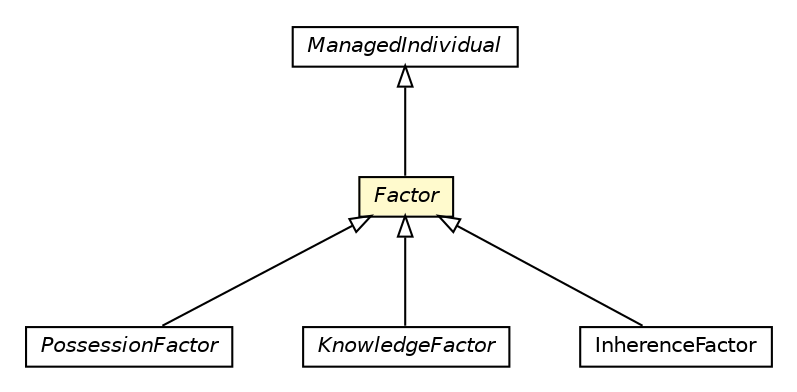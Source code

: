 #!/usr/local/bin/dot
#
# Class diagram 
# Generated by UMLGraph version R5_6-24-gf6e263 (http://www.umlgraph.org/)
#

digraph G {
	edge [fontname="Helvetica",fontsize=10,labelfontname="Helvetica",labelfontsize=10];
	node [fontname="Helvetica",fontsize=10,shape=plaintext];
	nodesep=0.25;
	ranksep=0.5;
	// org.universAAL.middleware.owl.ManagedIndividual
	c3968855 [label=<<table title="org.universAAL.middleware.owl.ManagedIndividual" border="0" cellborder="1" cellspacing="0" cellpadding="2" port="p" href="../../middleware/owl/ManagedIndividual.html">
		<tr><td><table border="0" cellspacing="0" cellpadding="1">
<tr><td align="center" balign="center"><font face="Helvetica-Oblique"> ManagedIndividual </font></td></tr>
		</table></td></tr>
		</table>>, URL="../../middleware/owl/ManagedIndividual.html", fontname="Helvetica", fontcolor="black", fontsize=10.0];
	// org.universAAL.ontology.security.PossessionFactor
	c3969878 [label=<<table title="org.universAAL.ontology.security.PossessionFactor" border="0" cellborder="1" cellspacing="0" cellpadding="2" port="p" href="./PossessionFactor.html">
		<tr><td><table border="0" cellspacing="0" cellpadding="1">
<tr><td align="center" balign="center"><font face="Helvetica-Oblique"> PossessionFactor </font></td></tr>
		</table></td></tr>
		</table>>, URL="./PossessionFactor.html", fontname="Helvetica", fontcolor="black", fontsize=10.0];
	// org.universAAL.ontology.security.KnowledgeFactor
	c3969885 [label=<<table title="org.universAAL.ontology.security.KnowledgeFactor" border="0" cellborder="1" cellspacing="0" cellpadding="2" port="p" href="./KnowledgeFactor.html">
		<tr><td><table border="0" cellspacing="0" cellpadding="1">
<tr><td align="center" balign="center"><font face="Helvetica-Oblique"> KnowledgeFactor </font></td></tr>
		</table></td></tr>
		</table>>, URL="./KnowledgeFactor.html", fontname="Helvetica", fontcolor="black", fontsize=10.0];
	// org.universAAL.ontology.security.InherenceFactor
	c3969891 [label=<<table title="org.universAAL.ontology.security.InherenceFactor" border="0" cellborder="1" cellspacing="0" cellpadding="2" port="p" href="./InherenceFactor.html">
		<tr><td><table border="0" cellspacing="0" cellpadding="1">
<tr><td align="center" balign="center"> InherenceFactor </td></tr>
		</table></td></tr>
		</table>>, URL="./InherenceFactor.html", fontname="Helvetica", fontcolor="black", fontsize=10.0];
	// org.universAAL.ontology.security.Factor
	c3969895 [label=<<table title="org.universAAL.ontology.security.Factor" border="0" cellborder="1" cellspacing="0" cellpadding="2" port="p" bgcolor="lemonChiffon" href="./Factor.html">
		<tr><td><table border="0" cellspacing="0" cellpadding="1">
<tr><td align="center" balign="center"><font face="Helvetica-Oblique"> Factor </font></td></tr>
		</table></td></tr>
		</table>>, URL="./Factor.html", fontname="Helvetica", fontcolor="black", fontsize=10.0];
	//org.universAAL.ontology.security.PossessionFactor extends org.universAAL.ontology.security.Factor
	c3969895:p -> c3969878:p [dir=back,arrowtail=empty];
	//org.universAAL.ontology.security.KnowledgeFactor extends org.universAAL.ontology.security.Factor
	c3969895:p -> c3969885:p [dir=back,arrowtail=empty];
	//org.universAAL.ontology.security.InherenceFactor extends org.universAAL.ontology.security.Factor
	c3969895:p -> c3969891:p [dir=back,arrowtail=empty];
	//org.universAAL.ontology.security.Factor extends org.universAAL.middleware.owl.ManagedIndividual
	c3968855:p -> c3969895:p [dir=back,arrowtail=empty];
}

